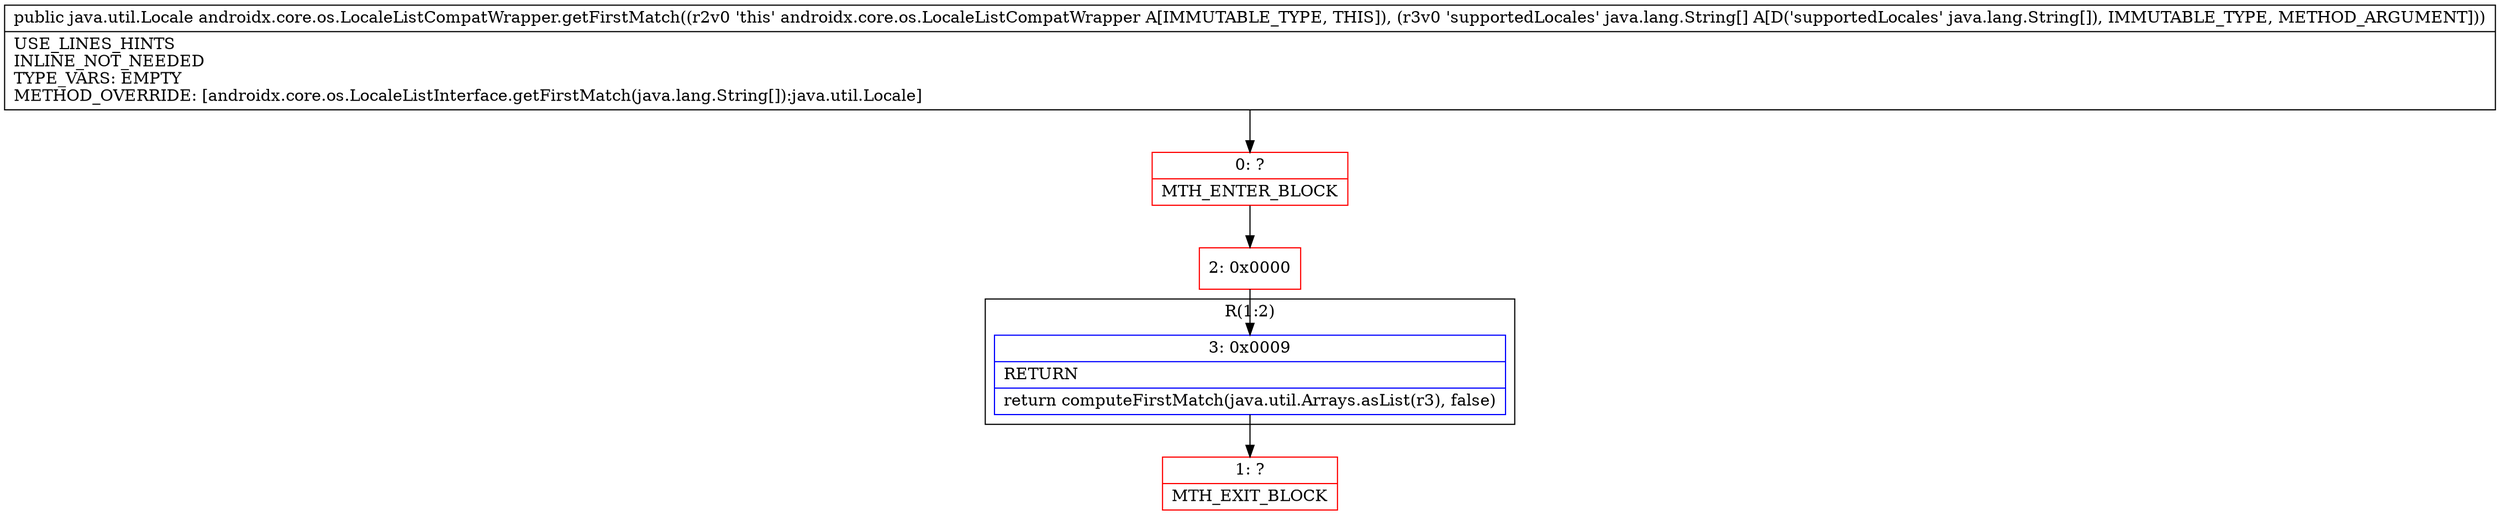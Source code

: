 digraph "CFG forandroidx.core.os.LocaleListCompatWrapper.getFirstMatch([Ljava\/lang\/String;)Ljava\/util\/Locale;" {
subgraph cluster_Region_1299941661 {
label = "R(1:2)";
node [shape=record,color=blue];
Node_3 [shape=record,label="{3\:\ 0x0009|RETURN\l|return computeFirstMatch(java.util.Arrays.asList(r3), false)\l}"];
}
Node_0 [shape=record,color=red,label="{0\:\ ?|MTH_ENTER_BLOCK\l}"];
Node_2 [shape=record,color=red,label="{2\:\ 0x0000}"];
Node_1 [shape=record,color=red,label="{1\:\ ?|MTH_EXIT_BLOCK\l}"];
MethodNode[shape=record,label="{public java.util.Locale androidx.core.os.LocaleListCompatWrapper.getFirstMatch((r2v0 'this' androidx.core.os.LocaleListCompatWrapper A[IMMUTABLE_TYPE, THIS]), (r3v0 'supportedLocales' java.lang.String[] A[D('supportedLocales' java.lang.String[]), IMMUTABLE_TYPE, METHOD_ARGUMENT]))  | USE_LINES_HINTS\lINLINE_NOT_NEEDED\lTYPE_VARS: EMPTY\lMETHOD_OVERRIDE: [androidx.core.os.LocaleListInterface.getFirstMatch(java.lang.String[]):java.util.Locale]\l}"];
MethodNode -> Node_0;Node_3 -> Node_1;
Node_0 -> Node_2;
Node_2 -> Node_3;
}

